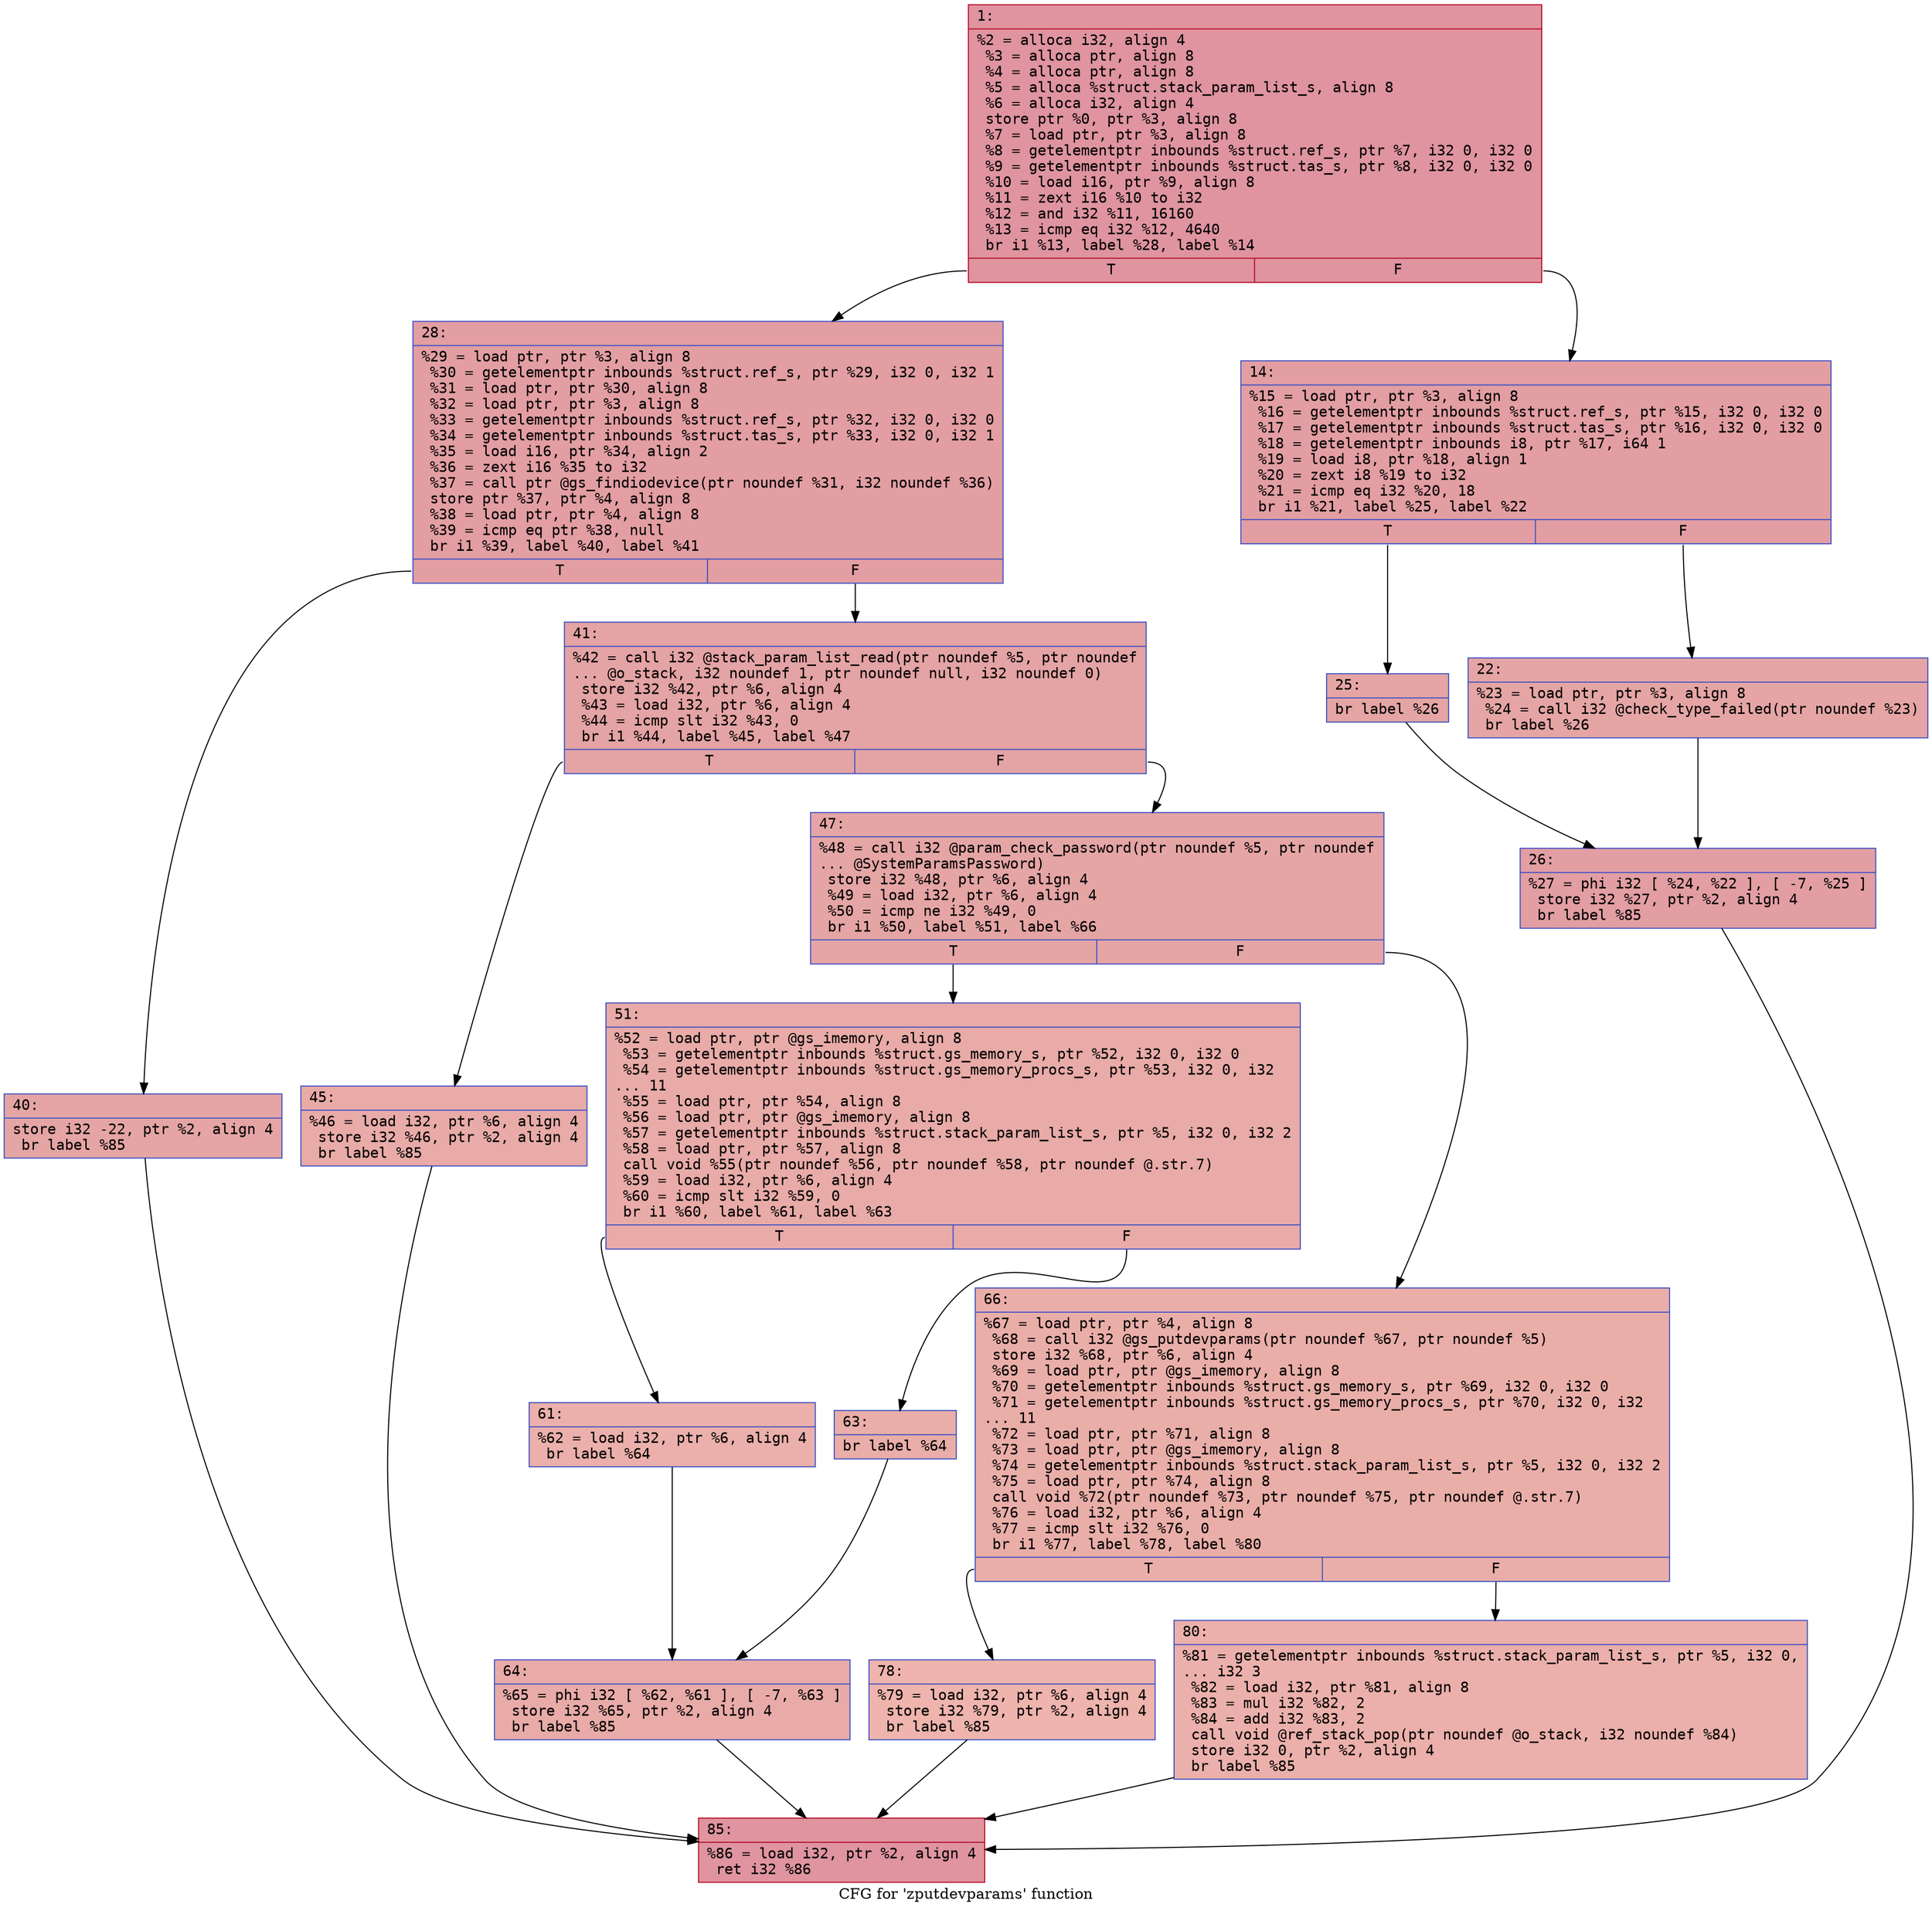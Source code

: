 digraph "CFG for 'zputdevparams' function" {
	label="CFG for 'zputdevparams' function";

	Node0x6000023aa800 [shape=record,color="#b70d28ff", style=filled, fillcolor="#b70d2870" fontname="Courier",label="{1:\l|  %2 = alloca i32, align 4\l  %3 = alloca ptr, align 8\l  %4 = alloca ptr, align 8\l  %5 = alloca %struct.stack_param_list_s, align 8\l  %6 = alloca i32, align 4\l  store ptr %0, ptr %3, align 8\l  %7 = load ptr, ptr %3, align 8\l  %8 = getelementptr inbounds %struct.ref_s, ptr %7, i32 0, i32 0\l  %9 = getelementptr inbounds %struct.tas_s, ptr %8, i32 0, i32 0\l  %10 = load i16, ptr %9, align 8\l  %11 = zext i16 %10 to i32\l  %12 = and i32 %11, 16160\l  %13 = icmp eq i32 %12, 4640\l  br i1 %13, label %28, label %14\l|{<s0>T|<s1>F}}"];
	Node0x6000023aa800:s0 -> Node0x6000023aa990[tooltip="1 -> 28\nProbability 50.00%" ];
	Node0x6000023aa800:s1 -> Node0x6000023aa850[tooltip="1 -> 14\nProbability 50.00%" ];
	Node0x6000023aa850 [shape=record,color="#3d50c3ff", style=filled, fillcolor="#be242e70" fontname="Courier",label="{14:\l|  %15 = load ptr, ptr %3, align 8\l  %16 = getelementptr inbounds %struct.ref_s, ptr %15, i32 0, i32 0\l  %17 = getelementptr inbounds %struct.tas_s, ptr %16, i32 0, i32 0\l  %18 = getelementptr inbounds i8, ptr %17, i64 1\l  %19 = load i8, ptr %18, align 1\l  %20 = zext i8 %19 to i32\l  %21 = icmp eq i32 %20, 18\l  br i1 %21, label %25, label %22\l|{<s0>T|<s1>F}}"];
	Node0x6000023aa850:s0 -> Node0x6000023aa8f0[tooltip="14 -> 25\nProbability 50.00%" ];
	Node0x6000023aa850:s1 -> Node0x6000023aa8a0[tooltip="14 -> 22\nProbability 50.00%" ];
	Node0x6000023aa8a0 [shape=record,color="#3d50c3ff", style=filled, fillcolor="#c5333470" fontname="Courier",label="{22:\l|  %23 = load ptr, ptr %3, align 8\l  %24 = call i32 @check_type_failed(ptr noundef %23)\l  br label %26\l}"];
	Node0x6000023aa8a0 -> Node0x6000023aa940[tooltip="22 -> 26\nProbability 100.00%" ];
	Node0x6000023aa8f0 [shape=record,color="#3d50c3ff", style=filled, fillcolor="#c5333470" fontname="Courier",label="{25:\l|  br label %26\l}"];
	Node0x6000023aa8f0 -> Node0x6000023aa940[tooltip="25 -> 26\nProbability 100.00%" ];
	Node0x6000023aa940 [shape=record,color="#3d50c3ff", style=filled, fillcolor="#be242e70" fontname="Courier",label="{26:\l|  %27 = phi i32 [ %24, %22 ], [ -7, %25 ]\l  store i32 %27, ptr %2, align 4\l  br label %85\l}"];
	Node0x6000023aa940 -> Node0x6000023aad50[tooltip="26 -> 85\nProbability 100.00%" ];
	Node0x6000023aa990 [shape=record,color="#3d50c3ff", style=filled, fillcolor="#be242e70" fontname="Courier",label="{28:\l|  %29 = load ptr, ptr %3, align 8\l  %30 = getelementptr inbounds %struct.ref_s, ptr %29, i32 0, i32 1\l  %31 = load ptr, ptr %30, align 8\l  %32 = load ptr, ptr %3, align 8\l  %33 = getelementptr inbounds %struct.ref_s, ptr %32, i32 0, i32 0\l  %34 = getelementptr inbounds %struct.tas_s, ptr %33, i32 0, i32 1\l  %35 = load i16, ptr %34, align 2\l  %36 = zext i16 %35 to i32\l  %37 = call ptr @gs_findiodevice(ptr noundef %31, i32 noundef %36)\l  store ptr %37, ptr %4, align 8\l  %38 = load ptr, ptr %4, align 8\l  %39 = icmp eq ptr %38, null\l  br i1 %39, label %40, label %41\l|{<s0>T|<s1>F}}"];
	Node0x6000023aa990:s0 -> Node0x6000023aa9e0[tooltip="28 -> 40\nProbability 37.50%" ];
	Node0x6000023aa990:s1 -> Node0x6000023aaa30[tooltip="28 -> 41\nProbability 62.50%" ];
	Node0x6000023aa9e0 [shape=record,color="#3d50c3ff", style=filled, fillcolor="#c5333470" fontname="Courier",label="{40:\l|  store i32 -22, ptr %2, align 4\l  br label %85\l}"];
	Node0x6000023aa9e0 -> Node0x6000023aad50[tooltip="40 -> 85\nProbability 100.00%" ];
	Node0x6000023aaa30 [shape=record,color="#3d50c3ff", style=filled, fillcolor="#c32e3170" fontname="Courier",label="{41:\l|  %42 = call i32 @stack_param_list_read(ptr noundef %5, ptr noundef\l... @o_stack, i32 noundef 1, ptr noundef null, i32 noundef 0)\l  store i32 %42, ptr %6, align 4\l  %43 = load i32, ptr %6, align 4\l  %44 = icmp slt i32 %43, 0\l  br i1 %44, label %45, label %47\l|{<s0>T|<s1>F}}"];
	Node0x6000023aaa30:s0 -> Node0x6000023aaa80[tooltip="41 -> 45\nProbability 37.50%" ];
	Node0x6000023aaa30:s1 -> Node0x6000023aaad0[tooltip="41 -> 47\nProbability 62.50%" ];
	Node0x6000023aaa80 [shape=record,color="#3d50c3ff", style=filled, fillcolor="#cc403a70" fontname="Courier",label="{45:\l|  %46 = load i32, ptr %6, align 4\l  store i32 %46, ptr %2, align 4\l  br label %85\l}"];
	Node0x6000023aaa80 -> Node0x6000023aad50[tooltip="45 -> 85\nProbability 100.00%" ];
	Node0x6000023aaad0 [shape=record,color="#3d50c3ff", style=filled, fillcolor="#c5333470" fontname="Courier",label="{47:\l|  %48 = call i32 @param_check_password(ptr noundef %5, ptr noundef\l... @SystemParamsPassword)\l  store i32 %48, ptr %6, align 4\l  %49 = load i32, ptr %6, align 4\l  %50 = icmp ne i32 %49, 0\l  br i1 %50, label %51, label %66\l|{<s0>T|<s1>F}}"];
	Node0x6000023aaad0:s0 -> Node0x6000023aab20[tooltip="47 -> 51\nProbability 62.50%" ];
	Node0x6000023aaad0:s1 -> Node0x6000023aac60[tooltip="47 -> 66\nProbability 37.50%" ];
	Node0x6000023aab20 [shape=record,color="#3d50c3ff", style=filled, fillcolor="#cc403a70" fontname="Courier",label="{51:\l|  %52 = load ptr, ptr @gs_imemory, align 8\l  %53 = getelementptr inbounds %struct.gs_memory_s, ptr %52, i32 0, i32 0\l  %54 = getelementptr inbounds %struct.gs_memory_procs_s, ptr %53, i32 0, i32\l... 11\l  %55 = load ptr, ptr %54, align 8\l  %56 = load ptr, ptr @gs_imemory, align 8\l  %57 = getelementptr inbounds %struct.stack_param_list_s, ptr %5, i32 0, i32 2\l  %58 = load ptr, ptr %57, align 8\l  call void %55(ptr noundef %56, ptr noundef %58, ptr noundef @.str.7)\l  %59 = load i32, ptr %6, align 4\l  %60 = icmp slt i32 %59, 0\l  br i1 %60, label %61, label %63\l|{<s0>T|<s1>F}}"];
	Node0x6000023aab20:s0 -> Node0x6000023aab70[tooltip="51 -> 61\nProbability 37.50%" ];
	Node0x6000023aab20:s1 -> Node0x6000023aabc0[tooltip="51 -> 63\nProbability 62.50%" ];
	Node0x6000023aab70 [shape=record,color="#3d50c3ff", style=filled, fillcolor="#d24b4070" fontname="Courier",label="{61:\l|  %62 = load i32, ptr %6, align 4\l  br label %64\l}"];
	Node0x6000023aab70 -> Node0x6000023aac10[tooltip="61 -> 64\nProbability 100.00%" ];
	Node0x6000023aabc0 [shape=record,color="#3d50c3ff", style=filled, fillcolor="#d0473d70" fontname="Courier",label="{63:\l|  br label %64\l}"];
	Node0x6000023aabc0 -> Node0x6000023aac10[tooltip="63 -> 64\nProbability 100.00%" ];
	Node0x6000023aac10 [shape=record,color="#3d50c3ff", style=filled, fillcolor="#cc403a70" fontname="Courier",label="{64:\l|  %65 = phi i32 [ %62, %61 ], [ -7, %63 ]\l  store i32 %65, ptr %2, align 4\l  br label %85\l}"];
	Node0x6000023aac10 -> Node0x6000023aad50[tooltip="64 -> 85\nProbability 100.00%" ];
	Node0x6000023aac60 [shape=record,color="#3d50c3ff", style=filled, fillcolor="#d0473d70" fontname="Courier",label="{66:\l|  %67 = load ptr, ptr %4, align 8\l  %68 = call i32 @gs_putdevparams(ptr noundef %67, ptr noundef %5)\l  store i32 %68, ptr %6, align 4\l  %69 = load ptr, ptr @gs_imemory, align 8\l  %70 = getelementptr inbounds %struct.gs_memory_s, ptr %69, i32 0, i32 0\l  %71 = getelementptr inbounds %struct.gs_memory_procs_s, ptr %70, i32 0, i32\l... 11\l  %72 = load ptr, ptr %71, align 8\l  %73 = load ptr, ptr @gs_imemory, align 8\l  %74 = getelementptr inbounds %struct.stack_param_list_s, ptr %5, i32 0, i32 2\l  %75 = load ptr, ptr %74, align 8\l  call void %72(ptr noundef %73, ptr noundef %75, ptr noundef @.str.7)\l  %76 = load i32, ptr %6, align 4\l  %77 = icmp slt i32 %76, 0\l  br i1 %77, label %78, label %80\l|{<s0>T|<s1>F}}"];
	Node0x6000023aac60:s0 -> Node0x6000023aacb0[tooltip="66 -> 78\nProbability 37.50%" ];
	Node0x6000023aac60:s1 -> Node0x6000023aad00[tooltip="66 -> 80\nProbability 62.50%" ];
	Node0x6000023aacb0 [shape=record,color="#3d50c3ff", style=filled, fillcolor="#d8564670" fontname="Courier",label="{78:\l|  %79 = load i32, ptr %6, align 4\l  store i32 %79, ptr %2, align 4\l  br label %85\l}"];
	Node0x6000023aacb0 -> Node0x6000023aad50[tooltip="78 -> 85\nProbability 100.00%" ];
	Node0x6000023aad00 [shape=record,color="#3d50c3ff", style=filled, fillcolor="#d24b4070" fontname="Courier",label="{80:\l|  %81 = getelementptr inbounds %struct.stack_param_list_s, ptr %5, i32 0,\l... i32 3\l  %82 = load i32, ptr %81, align 8\l  %83 = mul i32 %82, 2\l  %84 = add i32 %83, 2\l  call void @ref_stack_pop(ptr noundef @o_stack, i32 noundef %84)\l  store i32 0, ptr %2, align 4\l  br label %85\l}"];
	Node0x6000023aad00 -> Node0x6000023aad50[tooltip="80 -> 85\nProbability 100.00%" ];
	Node0x6000023aad50 [shape=record,color="#b70d28ff", style=filled, fillcolor="#b70d2870" fontname="Courier",label="{85:\l|  %86 = load i32, ptr %2, align 4\l  ret i32 %86\l}"];
}
